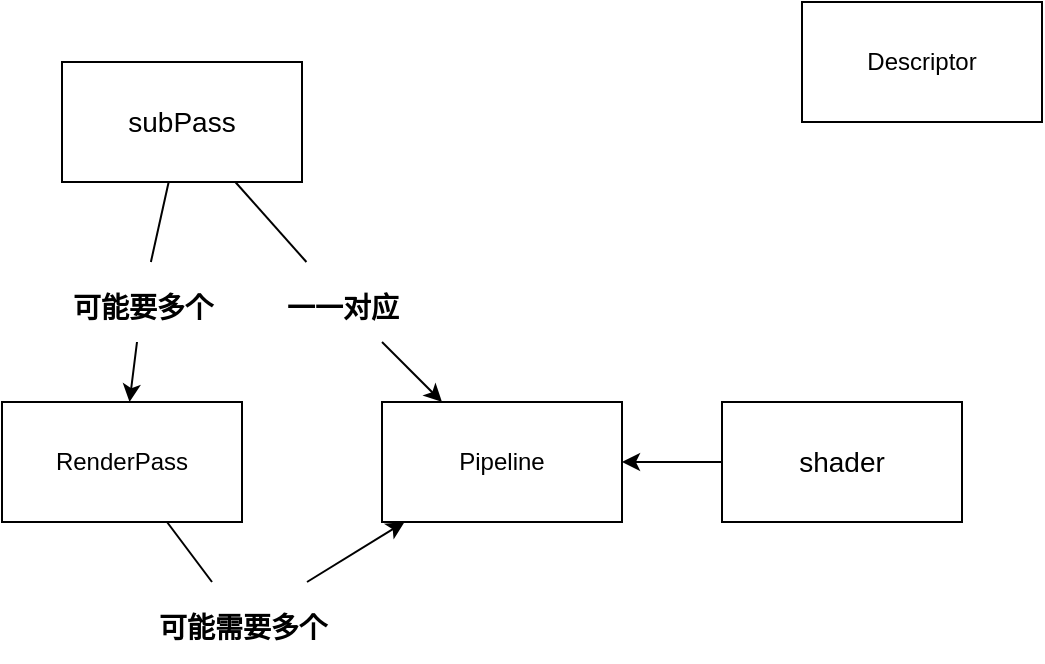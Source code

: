 <mxfile>
    <diagram id="4tx8iijJcJQv_X0ViG1J" name="第 1 页">
        <mxGraphModel dx="746" dy="568" grid="1" gridSize="10" guides="1" tooltips="1" connect="1" arrows="1" fold="1" page="1" pageScale="1" pageWidth="827" pageHeight="1169" math="0" shadow="0">
            <root>
                <mxCell id="0"/>
                <mxCell id="1" parent="0"/>
                <mxCell id="5" style="edgeStyle=none;html=1;startArrow=none;" parent="1" source="7" target="4" edge="1">
                    <mxGeometry relative="1" as="geometry"/>
                </mxCell>
                <mxCell id="2" value="RenderPass" style="rounded=0;whiteSpace=wrap;html=1;" parent="1" vertex="1">
                    <mxGeometry x="120" y="240" width="120" height="60" as="geometry"/>
                </mxCell>
                <mxCell id="3" value="Descriptor&lt;br&gt;" style="rounded=0;whiteSpace=wrap;html=1;" parent="1" vertex="1">
                    <mxGeometry x="520" y="40" width="120" height="60" as="geometry"/>
                </mxCell>
                <mxCell id="4" value="Pipeline&lt;br&gt;" style="rounded=0;whiteSpace=wrap;html=1;" parent="1" vertex="1">
                    <mxGeometry x="310" y="240" width="120" height="60" as="geometry"/>
                </mxCell>
                <mxCell id="6" value="" style="edgeStyle=none;html=1;endArrow=none;" parent="1" source="2" target="7" edge="1">
                    <mxGeometry relative="1" as="geometry">
                        <mxPoint x="204.375" y="300" as="sourcePoint"/>
                        <mxPoint x="285.625" y="400" as="targetPoint"/>
                    </mxGeometry>
                </mxCell>
                <mxCell id="7" value="&lt;font style=&quot;font-size: 14px;&quot;&gt;可能需要多个&lt;/font&gt;" style="text;strokeColor=none;fillColor=none;html=1;fontSize=24;fontStyle=1;verticalAlign=middle;align=center;" parent="1" vertex="1">
                    <mxGeometry x="190" y="330" width="100" height="40" as="geometry"/>
                </mxCell>
                <mxCell id="9" style="edgeStyle=none;html=1;fontSize=14;startArrow=none;" parent="1" source="11" target="2" edge="1">
                    <mxGeometry relative="1" as="geometry"/>
                </mxCell>
                <mxCell id="12" style="edgeStyle=none;html=1;fontSize=14;startArrow=none;" parent="1" source="14" target="4" edge="1">
                    <mxGeometry relative="1" as="geometry"/>
                </mxCell>
                <mxCell id="8" value="subPass" style="rounded=0;whiteSpace=wrap;html=1;fontSize=14;" parent="1" vertex="1">
                    <mxGeometry x="150" y="70" width="120" height="60" as="geometry"/>
                </mxCell>
                <mxCell id="10" value="" style="edgeStyle=none;html=1;fontSize=14;endArrow=none;" parent="1" source="8" target="11" edge="1">
                    <mxGeometry relative="1" as="geometry">
                        <mxPoint x="203.571" y="160" as="sourcePoint"/>
                        <mxPoint x="186.429" y="240" as="targetPoint"/>
                    </mxGeometry>
                </mxCell>
                <mxCell id="11" value="&lt;font style=&quot;font-size: 14px;&quot;&gt;可能要多个&lt;/font&gt;" style="text;strokeColor=none;fillColor=none;html=1;fontSize=24;fontStyle=1;verticalAlign=middle;align=center;" parent="1" vertex="1">
                    <mxGeometry x="140" y="170" width="100" height="40" as="geometry"/>
                </mxCell>
                <mxCell id="13" value="" style="edgeStyle=none;html=1;fontSize=14;endArrow=none;" parent="1" source="8" target="14" edge="1">
                    <mxGeometry relative="1" as="geometry">
                        <mxPoint x="238.235" y="130" as="sourcePoint"/>
                        <mxPoint x="341.765" y="240" as="targetPoint"/>
                    </mxGeometry>
                </mxCell>
                <mxCell id="14" value="&lt;font style=&quot;font-size: 14px;&quot;&gt;一一对应&lt;/font&gt;" style="text;strokeColor=none;fillColor=none;html=1;fontSize=24;fontStyle=1;verticalAlign=middle;align=center;" parent="1" vertex="1">
                    <mxGeometry x="240" y="170" width="100" height="40" as="geometry"/>
                </mxCell>
                <mxCell id="16" style="edgeStyle=none;html=1;fontSize=14;" parent="1" source="15" target="4" edge="1">
                    <mxGeometry relative="1" as="geometry"/>
                </mxCell>
                <mxCell id="15" value="shader" style="rounded=0;whiteSpace=wrap;html=1;fontSize=14;" parent="1" vertex="1">
                    <mxGeometry x="480" y="240" width="120" height="60" as="geometry"/>
                </mxCell>
            </root>
        </mxGraphModel>
    </diagram>
</mxfile>